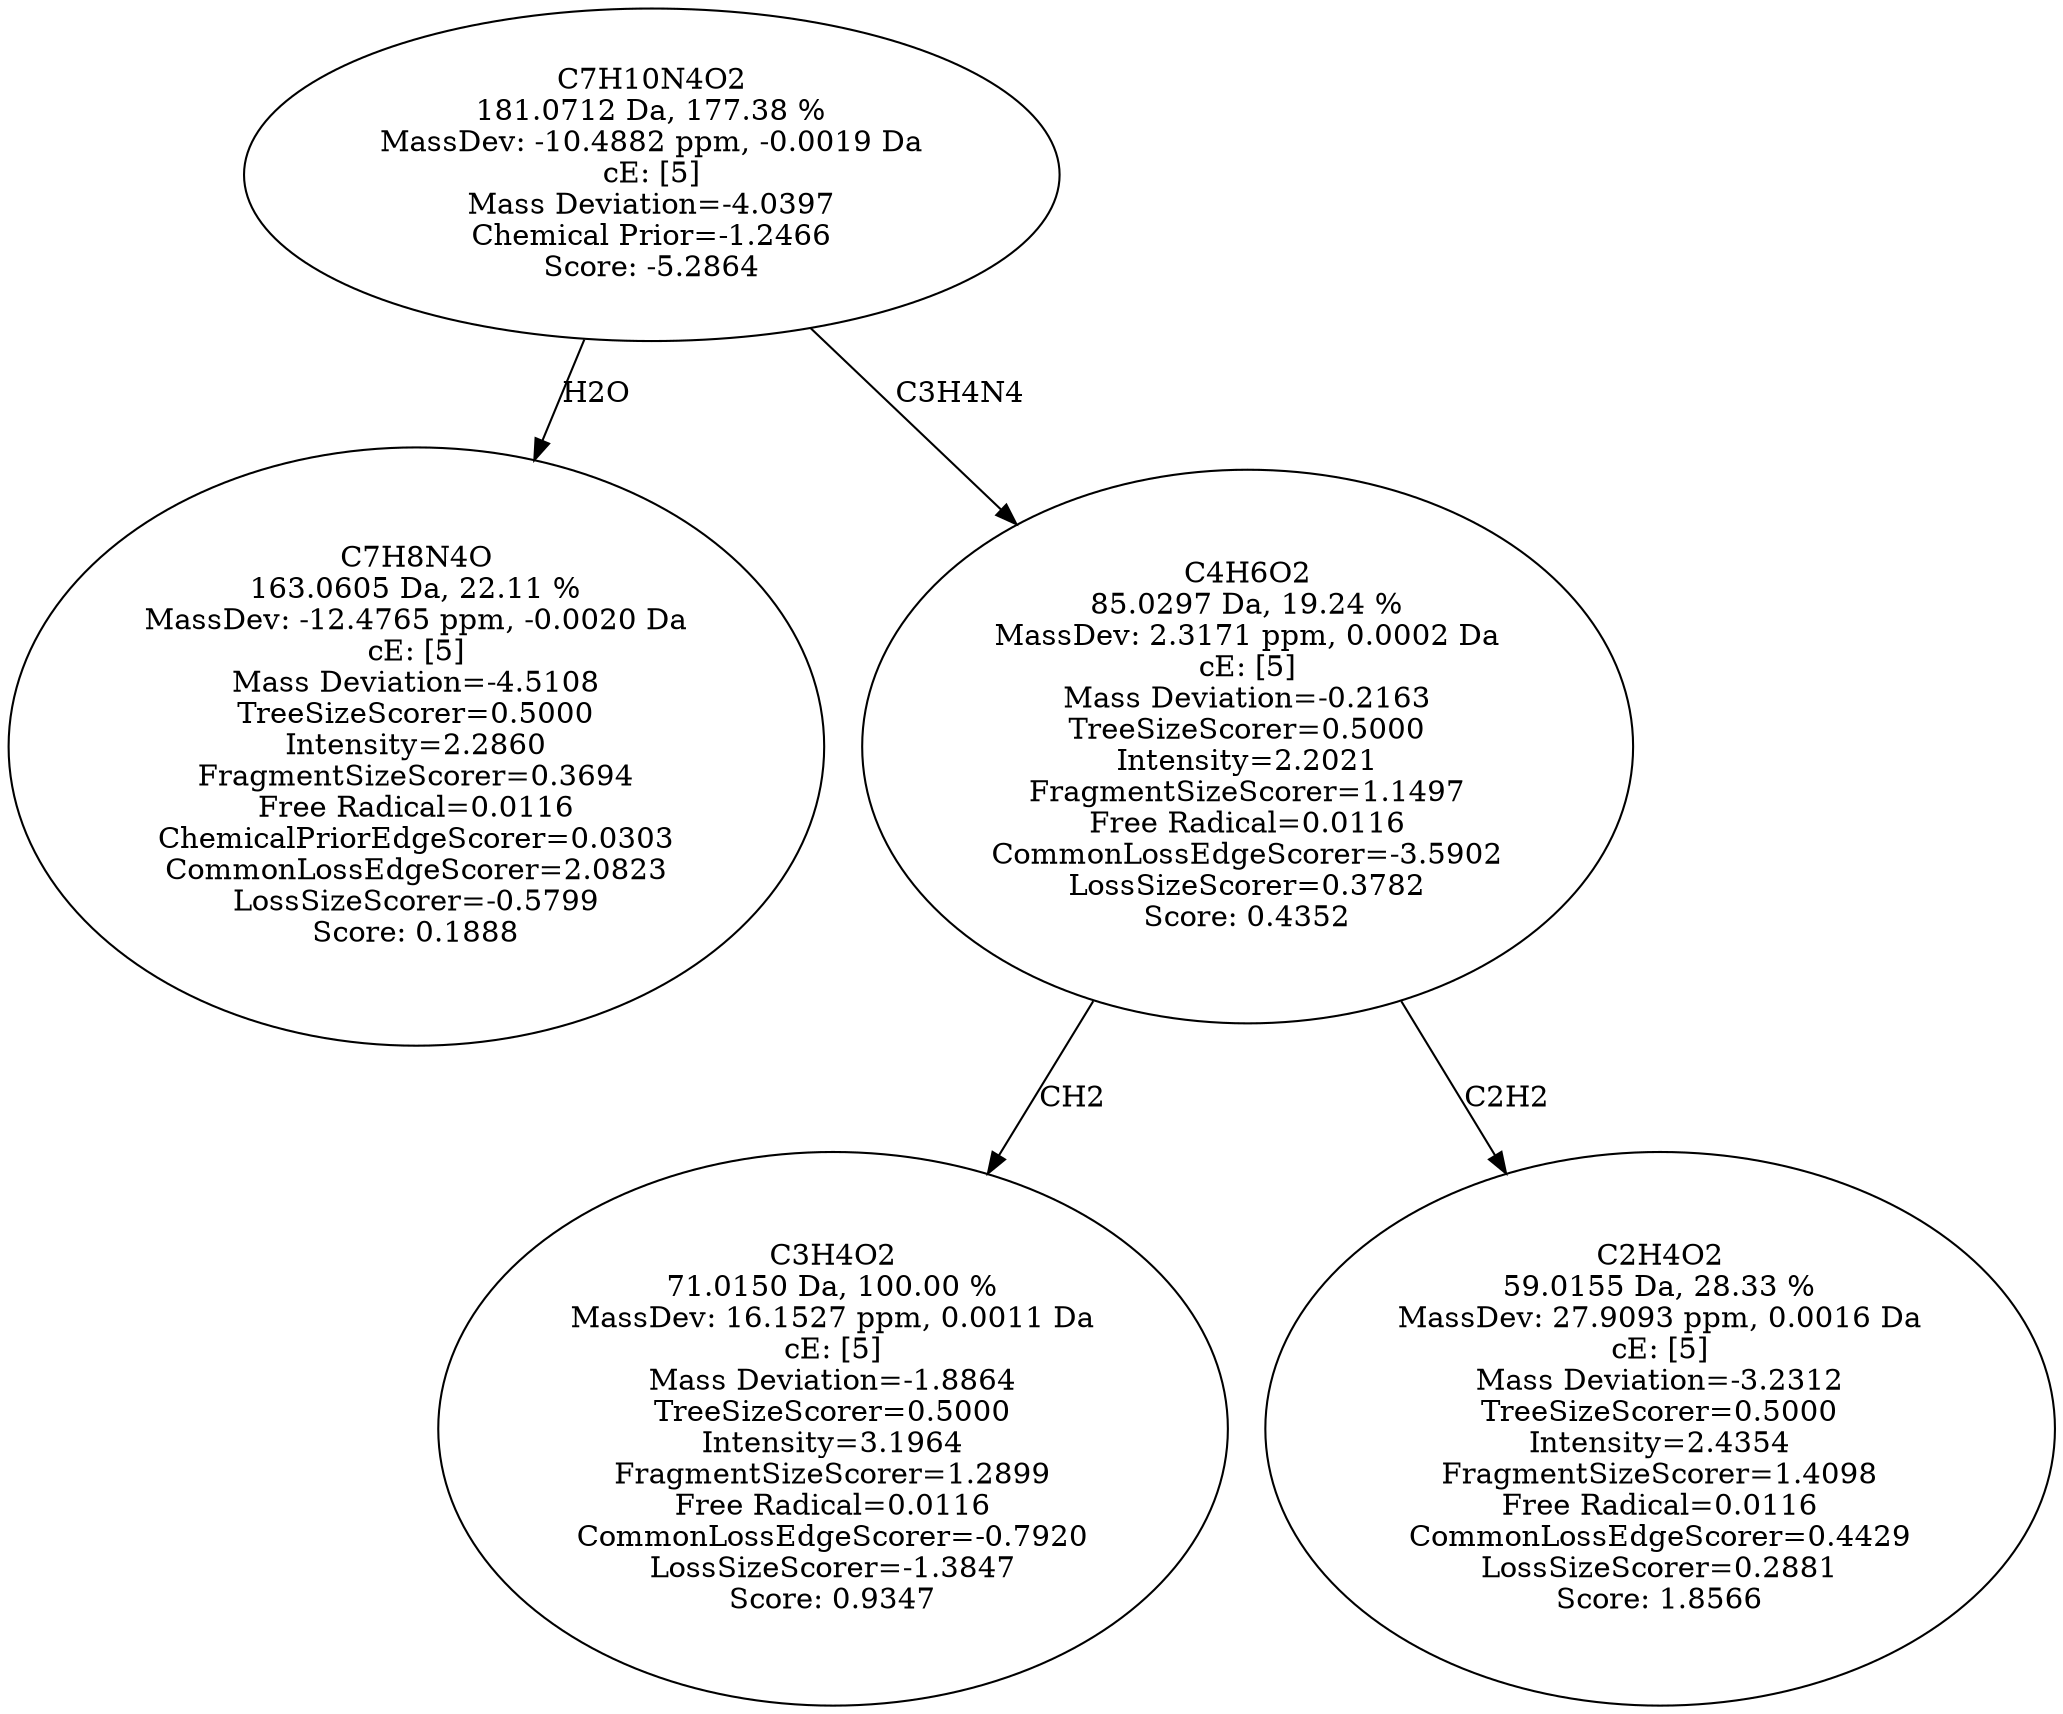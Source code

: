 strict digraph {
v1 [label="C7H8N4O\n163.0605 Da, 22.11 %\nMassDev: -12.4765 ppm, -0.0020 Da\ncE: [5]\nMass Deviation=-4.5108\nTreeSizeScorer=0.5000\nIntensity=2.2860\nFragmentSizeScorer=0.3694\nFree Radical=0.0116\nChemicalPriorEdgeScorer=0.0303\nCommonLossEdgeScorer=2.0823\nLossSizeScorer=-0.5799\nScore: 0.1888"];
v2 [label="C3H4O2\n71.0150 Da, 100.00 %\nMassDev: 16.1527 ppm, 0.0011 Da\ncE: [5]\nMass Deviation=-1.8864\nTreeSizeScorer=0.5000\nIntensity=3.1964\nFragmentSizeScorer=1.2899\nFree Radical=0.0116\nCommonLossEdgeScorer=-0.7920\nLossSizeScorer=-1.3847\nScore: 0.9347"];
v3 [label="C2H4O2\n59.0155 Da, 28.33 %\nMassDev: 27.9093 ppm, 0.0016 Da\ncE: [5]\nMass Deviation=-3.2312\nTreeSizeScorer=0.5000\nIntensity=2.4354\nFragmentSizeScorer=1.4098\nFree Radical=0.0116\nCommonLossEdgeScorer=0.4429\nLossSizeScorer=0.2881\nScore: 1.8566"];
v4 [label="C4H6O2\n85.0297 Da, 19.24 %\nMassDev: 2.3171 ppm, 0.0002 Da\ncE: [5]\nMass Deviation=-0.2163\nTreeSizeScorer=0.5000\nIntensity=2.2021\nFragmentSizeScorer=1.1497\nFree Radical=0.0116\nCommonLossEdgeScorer=-3.5902\nLossSizeScorer=0.3782\nScore: 0.4352"];
v5 [label="C7H10N4O2\n181.0712 Da, 177.38 %\nMassDev: -10.4882 ppm, -0.0019 Da\ncE: [5]\nMass Deviation=-4.0397\nChemical Prior=-1.2466\nScore: -5.2864"];
v5 -> v1 [label="H2O"];
v4 -> v2 [label="CH2"];
v4 -> v3 [label="C2H2"];
v5 -> v4 [label="C3H4N4"];
}